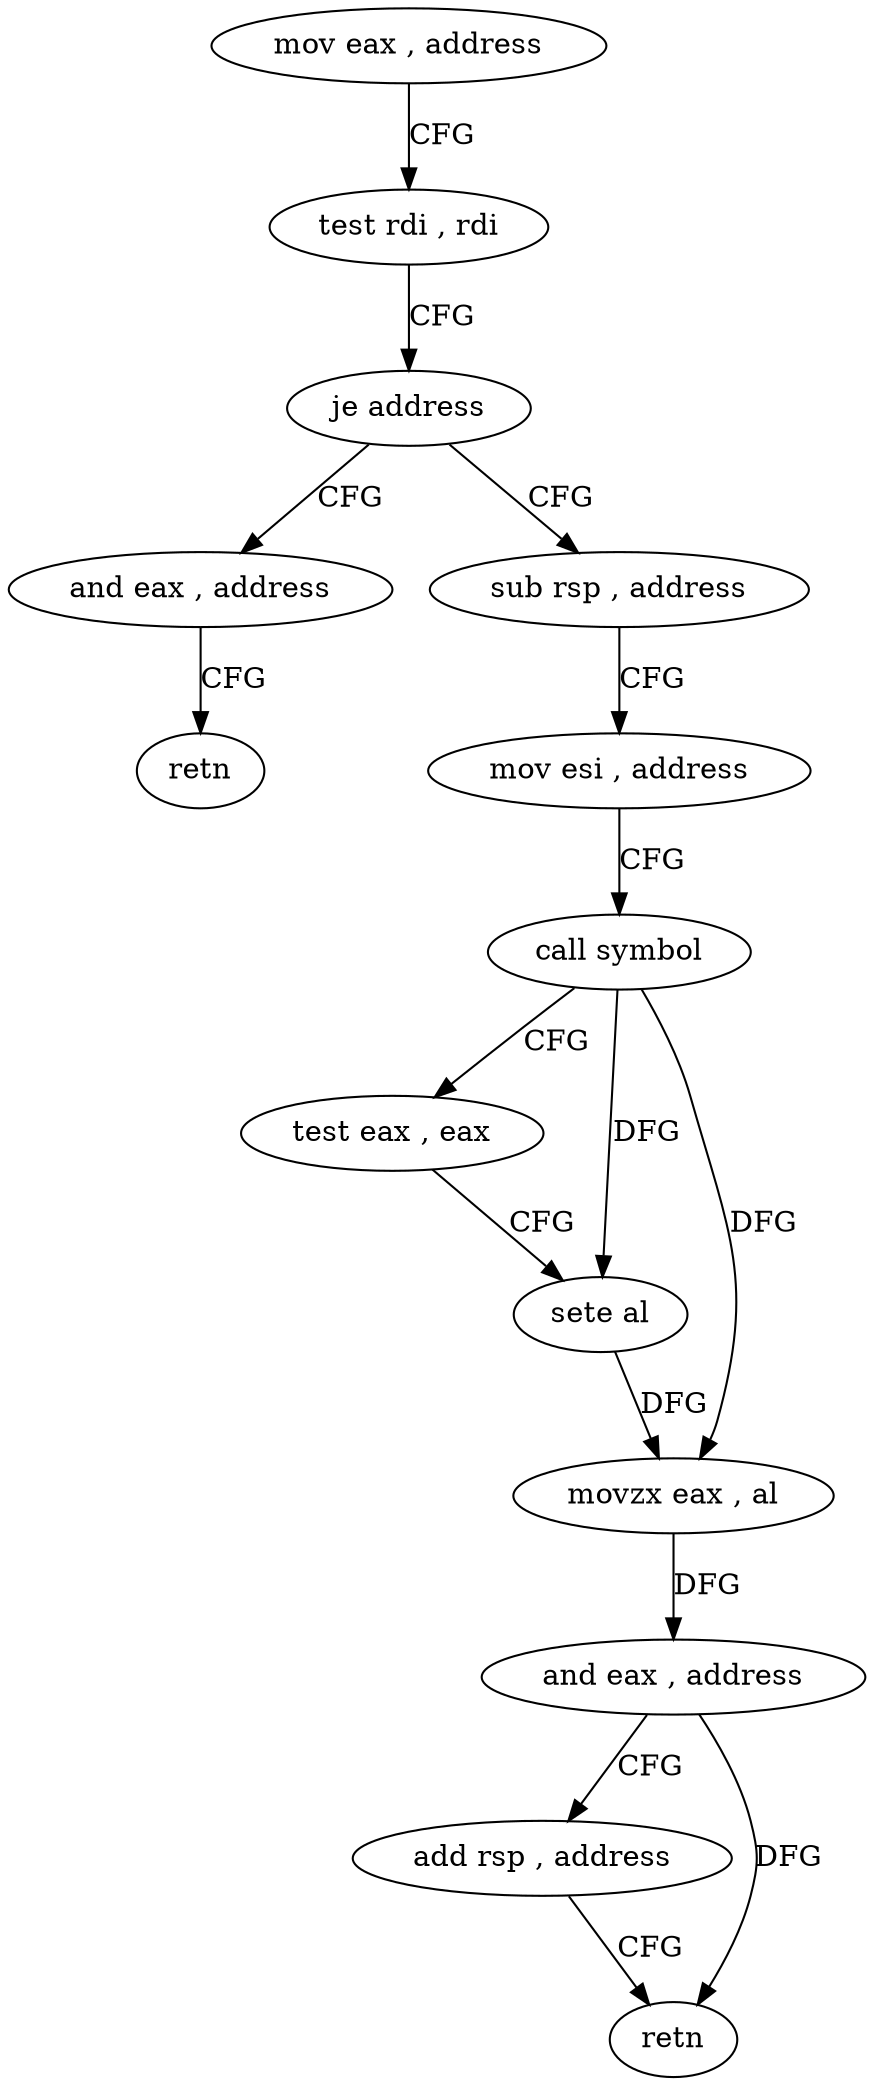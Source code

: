 digraph "func" {
"4215541" [label = "mov eax , address" ]
"4215546" [label = "test rdi , rdi" ]
"4215549" [label = "je address" ]
"4215581" [label = "and eax , address" ]
"4215551" [label = "sub rsp , address" ]
"4215584" [label = "retn" ]
"4215555" [label = "mov esi , address" ]
"4215560" [label = "call symbol" ]
"4215565" [label = "test eax , eax" ]
"4215567" [label = "sete al" ]
"4215570" [label = "movzx eax , al" ]
"4215573" [label = "and eax , address" ]
"4215576" [label = "add rsp , address" ]
"4215580" [label = "retn" ]
"4215541" -> "4215546" [ label = "CFG" ]
"4215546" -> "4215549" [ label = "CFG" ]
"4215549" -> "4215581" [ label = "CFG" ]
"4215549" -> "4215551" [ label = "CFG" ]
"4215581" -> "4215584" [ label = "CFG" ]
"4215551" -> "4215555" [ label = "CFG" ]
"4215555" -> "4215560" [ label = "CFG" ]
"4215560" -> "4215565" [ label = "CFG" ]
"4215560" -> "4215567" [ label = "DFG" ]
"4215560" -> "4215570" [ label = "DFG" ]
"4215565" -> "4215567" [ label = "CFG" ]
"4215567" -> "4215570" [ label = "DFG" ]
"4215570" -> "4215573" [ label = "DFG" ]
"4215573" -> "4215576" [ label = "CFG" ]
"4215573" -> "4215580" [ label = "DFG" ]
"4215576" -> "4215580" [ label = "CFG" ]
}
